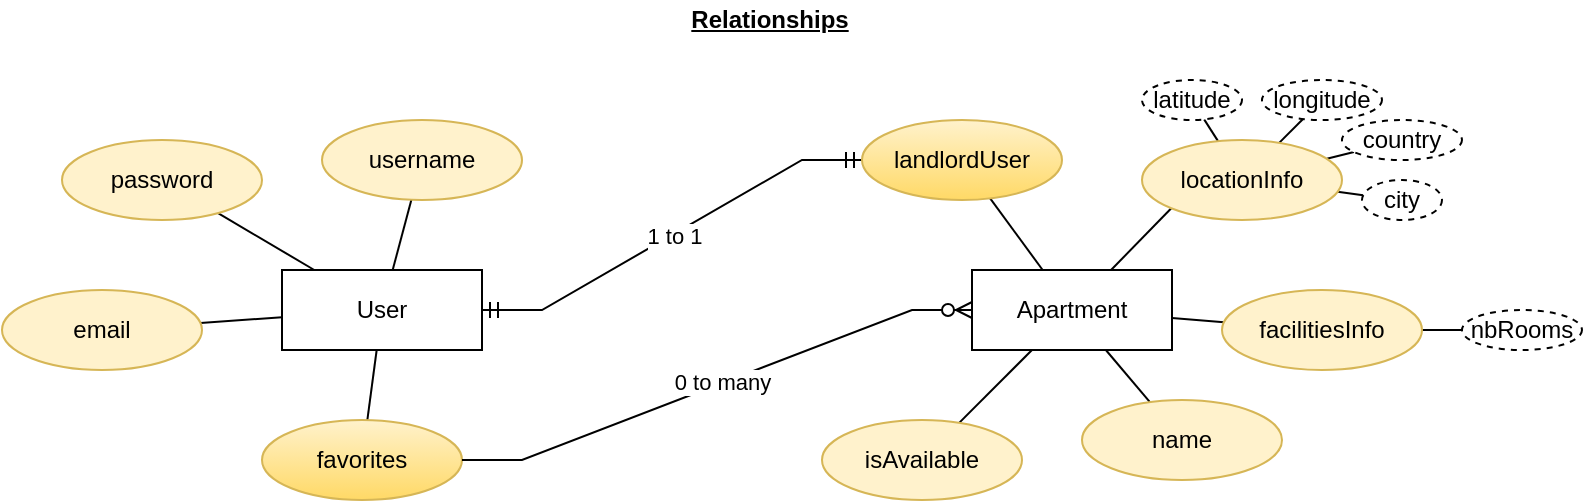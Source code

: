 <mxfile version="14.6.13" type="device"><diagram id="FtxMJyf6YzNbq_jonBcM" name="Page-1"><mxGraphModel dx="1069" dy="617" grid="1" gridSize="10" guides="1" tooltips="1" connect="1" arrows="1" fold="1" page="1" pageScale="1" pageWidth="827" pageHeight="1169" math="0" shadow="0"><root><mxCell id="0"/><mxCell id="1" parent="0"/><mxCell id="9WYyLc6d-G8MKICpqLdW-29" style="rounded=0;orthogonalLoop=1;jettySize=auto;html=1;endArrow=none;endFill=0;" parent="1" source="9WYyLc6d-G8MKICpqLdW-14" target="9WYyLc6d-G8MKICpqLdW-28" edge="1"><mxGeometry relative="1" as="geometry"/></mxCell><mxCell id="9WYyLc6d-G8MKICpqLdW-34" style="edgeStyle=none;rounded=0;orthogonalLoop=1;jettySize=auto;html=1;endArrow=none;endFill=0;" parent="1" source="9WYyLc6d-G8MKICpqLdW-14" target="9WYyLc6d-G8MKICpqLdW-17" edge="1"><mxGeometry relative="1" as="geometry"/></mxCell><mxCell id="9WYyLc6d-G8MKICpqLdW-35" style="edgeStyle=none;rounded=0;orthogonalLoop=1;jettySize=auto;html=1;endArrow=none;endFill=0;" parent="1" source="9WYyLc6d-G8MKICpqLdW-14" target="9WYyLc6d-G8MKICpqLdW-16" edge="1"><mxGeometry relative="1" as="geometry"/></mxCell><mxCell id="9WYyLc6d-G8MKICpqLdW-36" style="edgeStyle=none;rounded=0;orthogonalLoop=1;jettySize=auto;html=1;endArrow=none;endFill=0;" parent="1" source="9WYyLc6d-G8MKICpqLdW-14" target="9WYyLc6d-G8MKICpqLdW-15" edge="1"><mxGeometry relative="1" as="geometry"/></mxCell><mxCell id="9WYyLc6d-G8MKICpqLdW-14" value="User" style="whiteSpace=wrap;html=1;align=center;" parent="1" vertex="1"><mxGeometry x="170" y="865" width="100" height="40" as="geometry"/></mxCell><mxCell id="9WYyLc6d-G8MKICpqLdW-15" value="username" style="ellipse;whiteSpace=wrap;html=1;align=center;fillColor=#fff2cc;strokeColor=#d6b656;" parent="1" vertex="1"><mxGeometry x="190" y="790" width="100" height="40" as="geometry"/></mxCell><mxCell id="9WYyLc6d-G8MKICpqLdW-16" value="password" style="ellipse;whiteSpace=wrap;html=1;align=center;fillColor=#fff2cc;strokeColor=#d6b656;" parent="1" vertex="1"><mxGeometry x="60" y="800" width="100" height="40" as="geometry"/></mxCell><mxCell id="9WYyLc6d-G8MKICpqLdW-17" value="email" style="ellipse;whiteSpace=wrap;html=1;align=center;fillColor=#fff2cc;strokeColor=#d6b656;" parent="1" vertex="1"><mxGeometry x="30" y="875" width="100" height="40" as="geometry"/></mxCell><mxCell id="9WYyLc6d-G8MKICpqLdW-39" style="edgeStyle=none;rounded=0;orthogonalLoop=1;jettySize=auto;html=1;endArrow=none;endFill=0;" parent="1" source="9WYyLc6d-G8MKICpqLdW-19" target="9WYyLc6d-G8MKICpqLdW-38" edge="1"><mxGeometry relative="1" as="geometry"/></mxCell><mxCell id="9WYyLc6d-G8MKICpqLdW-40" style="edgeStyle=none;rounded=0;orthogonalLoop=1;jettySize=auto;html=1;endArrow=none;endFill=0;" parent="1" source="9WYyLc6d-G8MKICpqLdW-19" target="9WYyLc6d-G8MKICpqLdW-27" edge="1"><mxGeometry relative="1" as="geometry"/></mxCell><mxCell id="9WYyLc6d-G8MKICpqLdW-41" style="edgeStyle=none;rounded=0;orthogonalLoop=1;jettySize=auto;html=1;endArrow=none;endFill=0;" parent="1" source="9WYyLc6d-G8MKICpqLdW-19" target="9WYyLc6d-G8MKICpqLdW-25" edge="1"><mxGeometry relative="1" as="geometry"/></mxCell><mxCell id="9WYyLc6d-G8MKICpqLdW-42" style="edgeStyle=none;rounded=0;orthogonalLoop=1;jettySize=auto;html=1;entryX=0;entryY=1;entryDx=0;entryDy=0;endArrow=none;endFill=0;" parent="1" source="9WYyLc6d-G8MKICpqLdW-19" target="9WYyLc6d-G8MKICpqLdW-26" edge="1"><mxGeometry relative="1" as="geometry"/></mxCell><mxCell id="9WYyLc6d-G8MKICpqLdW-50" style="edgeStyle=none;rounded=0;orthogonalLoop=1;jettySize=auto;html=1;endArrow=none;endFill=0;" parent="1" source="9WYyLc6d-G8MKICpqLdW-19" target="9WYyLc6d-G8MKICpqLdW-37" edge="1"><mxGeometry relative="1" as="geometry"/></mxCell><mxCell id="9WYyLc6d-G8MKICpqLdW-19" value="Apartment" style="whiteSpace=wrap;html=1;align=center;" parent="1" vertex="1"><mxGeometry x="515" y="865" width="100" height="40" as="geometry"/></mxCell><mxCell id="9WYyLc6d-G8MKICpqLdW-21" value="" style="edgeStyle=entityRelationEdgeStyle;fontSize=12;html=1;endArrow=ERmandOne;startArrow=ERmandOne;rounded=0;" parent="1" source="9WYyLc6d-G8MKICpqLdW-14" target="9WYyLc6d-G8MKICpqLdW-37" edge="1"><mxGeometry width="100" height="100" relative="1" as="geometry"><mxPoint x="310" y="960" as="sourcePoint"/><mxPoint x="410" y="860" as="targetPoint"/></mxGeometry></mxCell><mxCell id="9WYyLc6d-G8MKICpqLdW-49" value="1 to 1" style="edgeLabel;html=1;align=center;verticalAlign=middle;resizable=0;points=[];" parent="9WYyLc6d-G8MKICpqLdW-21" vertex="1" connectable="0"><mxGeometry x="0.002" y="-1" relative="1" as="geometry"><mxPoint as="offset"/></mxGeometry></mxCell><mxCell id="VFiv6fBDTewnq_rDX3UJ-11" style="edgeStyle=none;rounded=0;orthogonalLoop=1;jettySize=auto;html=1;endArrow=none;endFill=0;" edge="1" parent="1" source="9WYyLc6d-G8MKICpqLdW-25" target="VFiv6fBDTewnq_rDX3UJ-10"><mxGeometry relative="1" as="geometry"/></mxCell><mxCell id="9WYyLc6d-G8MKICpqLdW-25" value="facilitiesInfo" style="ellipse;whiteSpace=wrap;html=1;align=center;fillColor=#fff2cc;strokeColor=#d6b656;" parent="1" vertex="1"><mxGeometry x="640" y="875" width="100" height="40" as="geometry"/></mxCell><mxCell id="VFiv6fBDTewnq_rDX3UJ-6" style="rounded=0;orthogonalLoop=1;jettySize=auto;html=1;endArrow=none;endFill=0;" edge="1" parent="1" source="9WYyLc6d-G8MKICpqLdW-26" target="VFiv6fBDTewnq_rDX3UJ-1"><mxGeometry relative="1" as="geometry"/></mxCell><mxCell id="VFiv6fBDTewnq_rDX3UJ-7" style="edgeStyle=none;rounded=0;orthogonalLoop=1;jettySize=auto;html=1;endArrow=none;endFill=0;" edge="1" parent="1" source="9WYyLc6d-G8MKICpqLdW-26" target="VFiv6fBDTewnq_rDX3UJ-2"><mxGeometry relative="1" as="geometry"/></mxCell><mxCell id="VFiv6fBDTewnq_rDX3UJ-8" style="edgeStyle=none;rounded=0;orthogonalLoop=1;jettySize=auto;html=1;endArrow=none;endFill=0;" edge="1" parent="1" source="9WYyLc6d-G8MKICpqLdW-26" target="VFiv6fBDTewnq_rDX3UJ-3"><mxGeometry relative="1" as="geometry"/></mxCell><mxCell id="VFiv6fBDTewnq_rDX3UJ-9" style="edgeStyle=none;rounded=0;orthogonalLoop=1;jettySize=auto;html=1;endArrow=none;endFill=0;" edge="1" parent="1" source="9WYyLc6d-G8MKICpqLdW-26" target="VFiv6fBDTewnq_rDX3UJ-4"><mxGeometry relative="1" as="geometry"/></mxCell><mxCell id="9WYyLc6d-G8MKICpqLdW-26" value="locationInfo" style="ellipse;whiteSpace=wrap;html=1;align=center;fillColor=#fff2cc;strokeColor=#d6b656;" parent="1" vertex="1"><mxGeometry x="600" y="800" width="100" height="40" as="geometry"/></mxCell><mxCell id="9WYyLc6d-G8MKICpqLdW-27" value="name" style="ellipse;whiteSpace=wrap;html=1;align=center;fillColor=#fff2cc;strokeColor=#d6b656;" parent="1" vertex="1"><mxGeometry x="570" y="930" width="100" height="40" as="geometry"/></mxCell><mxCell id="9WYyLc6d-G8MKICpqLdW-28" value="favorites" style="ellipse;whiteSpace=wrap;html=1;align=center;fillColor=#fff2cc;strokeColor=#d6b656;gradientColor=#ffd966;" parent="1" vertex="1"><mxGeometry x="160" y="940" width="100" height="40" as="geometry"/></mxCell><mxCell id="9WYyLc6d-G8MKICpqLdW-37" value="landlordUser" style="ellipse;whiteSpace=wrap;html=1;align=center;fillColor=#fff2cc;strokeColor=#d6b656;gradientColor=#ffd966;" parent="1" vertex="1"><mxGeometry x="460" y="790" width="100" height="40" as="geometry"/></mxCell><mxCell id="9WYyLc6d-G8MKICpqLdW-38" value="isAvailable" style="ellipse;whiteSpace=wrap;html=1;align=center;fillColor=#fff2cc;strokeColor=#d6b656;" parent="1" vertex="1"><mxGeometry x="440" y="940" width="100" height="40" as="geometry"/></mxCell><mxCell id="9WYyLc6d-G8MKICpqLdW-45" value="" style="edgeStyle=entityRelationEdgeStyle;fontSize=12;html=1;endArrow=ERzeroToMany;endFill=1;rounded=0;" parent="1" source="9WYyLc6d-G8MKICpqLdW-28" target="9WYyLc6d-G8MKICpqLdW-19" edge="1"><mxGeometry width="100" height="100" relative="1" as="geometry"><mxPoint x="300" y="990" as="sourcePoint"/><mxPoint x="400" y="890" as="targetPoint"/></mxGeometry></mxCell><mxCell id="9WYyLc6d-G8MKICpqLdW-47" value="0 to many" style="edgeLabel;html=1;align=center;verticalAlign=middle;resizable=0;points=[];" parent="9WYyLc6d-G8MKICpqLdW-45" vertex="1" connectable="0"><mxGeometry x="0.648" y="3" relative="1" as="geometry"><mxPoint x="-78" y="32" as="offset"/></mxGeometry></mxCell><mxCell id="VFiv6fBDTewnq_rDX3UJ-1" value="latitude" style="ellipse;whiteSpace=wrap;html=1;align=center;dashed=1;" vertex="1" parent="1"><mxGeometry x="600" y="770" width="50" height="20" as="geometry"/></mxCell><mxCell id="VFiv6fBDTewnq_rDX3UJ-2" value="longitude" style="ellipse;whiteSpace=wrap;html=1;align=center;dashed=1;" vertex="1" parent="1"><mxGeometry x="660" y="770" width="60" height="20" as="geometry"/></mxCell><mxCell id="VFiv6fBDTewnq_rDX3UJ-3" value="country" style="ellipse;whiteSpace=wrap;html=1;align=center;dashed=1;" vertex="1" parent="1"><mxGeometry x="700" y="790" width="60" height="20" as="geometry"/></mxCell><mxCell id="VFiv6fBDTewnq_rDX3UJ-4" value="city" style="ellipse;whiteSpace=wrap;html=1;align=center;dashed=1;" vertex="1" parent="1"><mxGeometry x="710" y="820" width="40" height="20" as="geometry"/></mxCell><mxCell id="VFiv6fBDTewnq_rDX3UJ-10" value="nbRooms" style="ellipse;whiteSpace=wrap;html=1;align=center;dashed=1;" vertex="1" parent="1"><mxGeometry x="760" y="885" width="60" height="20" as="geometry"/></mxCell><mxCell id="VFiv6fBDTewnq_rDX3UJ-12" value="Relationships" style="text;html=1;strokeColor=none;fillColor=none;align=center;verticalAlign=middle;whiteSpace=wrap;rounded=0;fontStyle=5" vertex="1" parent="1"><mxGeometry x="394" y="730" width="40" height="20" as="geometry"/></mxCell></root></mxGraphModel></diagram></mxfile>
